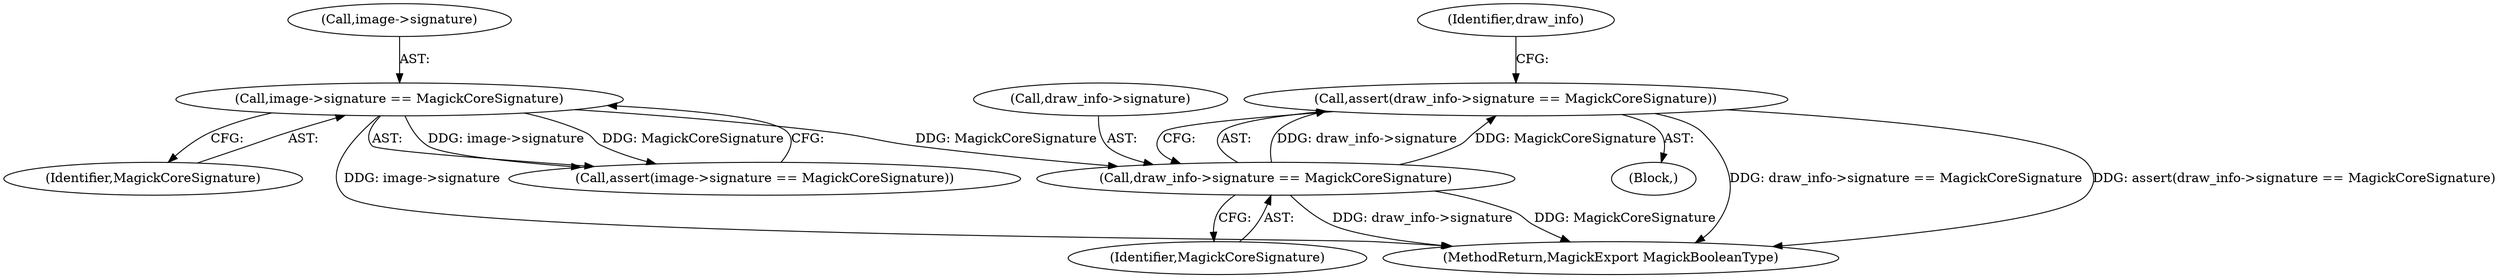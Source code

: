 digraph "0_ImageMagick_f595a1985233c399a05c0c37cc41de16a90dd025@API" {
"1000156" [label="(Call,assert(draw_info->signature == MagickCoreSignature))"];
"1000157" [label="(Call,draw_info->signature == MagickCoreSignature)"];
"1000130" [label="(Call,image->signature == MagickCoreSignature)"];
"1000130" [label="(Call,image->signature == MagickCoreSignature)"];
"1000108" [label="(Block,)"];
"1000157" [label="(Call,draw_info->signature == MagickCoreSignature)"];
"1000134" [label="(Identifier,MagickCoreSignature)"];
"1000131" [label="(Call,image->signature)"];
"1002049" [label="(MethodReturn,MagickExport MagickBooleanType)"];
"1000129" [label="(Call,assert(image->signature == MagickCoreSignature))"];
"1000156" [label="(Call,assert(draw_info->signature == MagickCoreSignature))"];
"1000158" [label="(Call,draw_info->signature)"];
"1000165" [label="(Identifier,draw_info)"];
"1000161" [label="(Identifier,MagickCoreSignature)"];
"1000156" -> "1000108"  [label="AST: "];
"1000156" -> "1000157"  [label="CFG: "];
"1000157" -> "1000156"  [label="AST: "];
"1000165" -> "1000156"  [label="CFG: "];
"1000156" -> "1002049"  [label="DDG: draw_info->signature == MagickCoreSignature"];
"1000156" -> "1002049"  [label="DDG: assert(draw_info->signature == MagickCoreSignature)"];
"1000157" -> "1000156"  [label="DDG: draw_info->signature"];
"1000157" -> "1000156"  [label="DDG: MagickCoreSignature"];
"1000157" -> "1000161"  [label="CFG: "];
"1000158" -> "1000157"  [label="AST: "];
"1000161" -> "1000157"  [label="AST: "];
"1000157" -> "1002049"  [label="DDG: draw_info->signature"];
"1000157" -> "1002049"  [label="DDG: MagickCoreSignature"];
"1000130" -> "1000157"  [label="DDG: MagickCoreSignature"];
"1000130" -> "1000129"  [label="AST: "];
"1000130" -> "1000134"  [label="CFG: "];
"1000131" -> "1000130"  [label="AST: "];
"1000134" -> "1000130"  [label="AST: "];
"1000129" -> "1000130"  [label="CFG: "];
"1000130" -> "1002049"  [label="DDG: image->signature"];
"1000130" -> "1000129"  [label="DDG: image->signature"];
"1000130" -> "1000129"  [label="DDG: MagickCoreSignature"];
}
